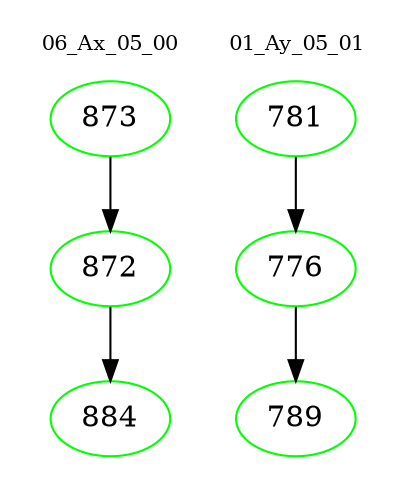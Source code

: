 digraph{
subgraph cluster_0 {
color = white
label = "06_Ax_05_00";
fontsize=10;
T0_873 [label="873", color="green"]
T0_873 -> T0_872 [color="black"]
T0_872 [label="872", color="green"]
T0_872 -> T0_884 [color="black"]
T0_884 [label="884", color="green"]
}
subgraph cluster_1 {
color = white
label = "01_Ay_05_01";
fontsize=10;
T1_781 [label="781", color="green"]
T1_781 -> T1_776 [color="black"]
T1_776 [label="776", color="green"]
T1_776 -> T1_789 [color="black"]
T1_789 [label="789", color="green"]
}
}
